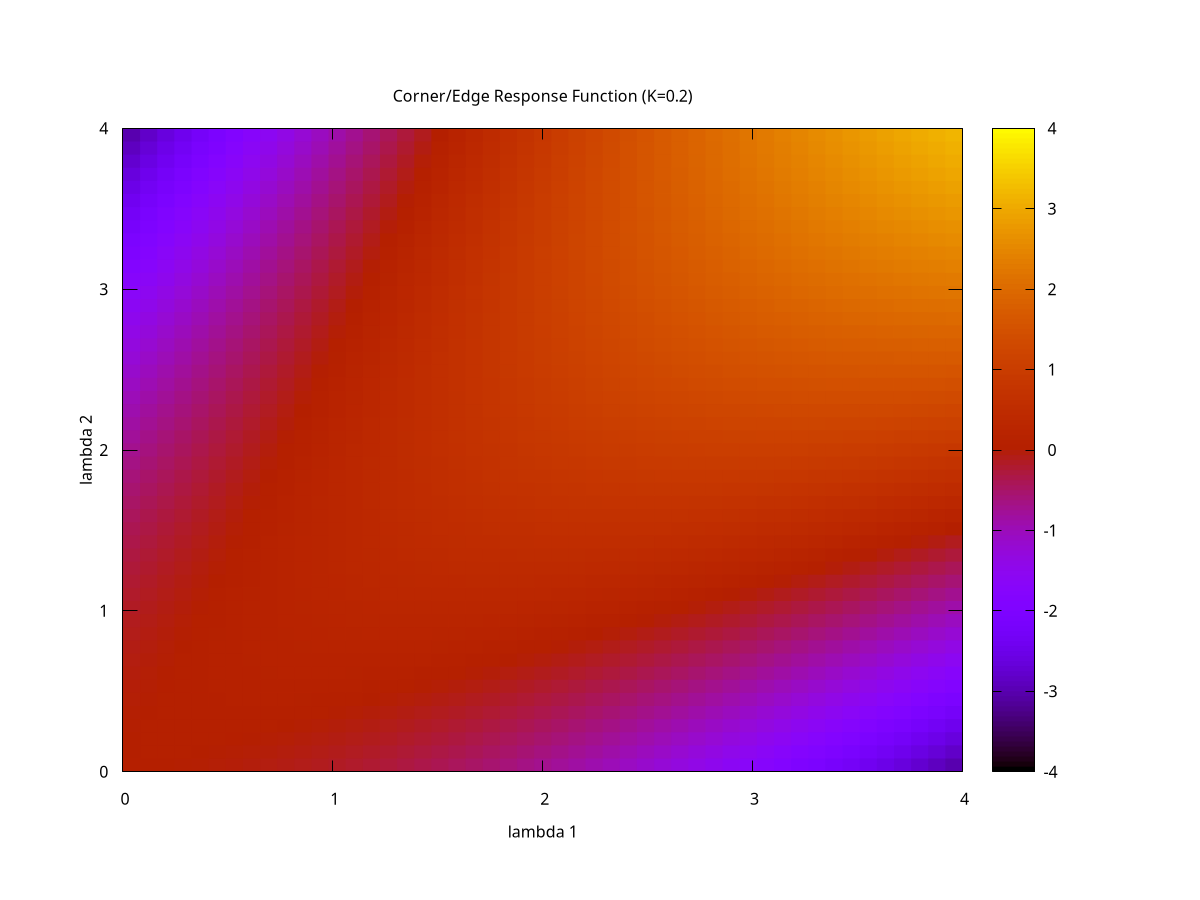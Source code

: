 set terminal postscript eps enhanced color "NimbusSanL-Regu"18 fontfile "uhvr8a.pfb"
set output "harris.eps"
set title "Corner/Edge Response Function (K=0.2)"
set pm3d map
set samples 50
set isosamples 50
set contour base
set cntrparam level incremental -4, 0.5, 4
set style data lines
set style line 1 lc rgb "black" lt 1 lw 3
set style increment user
unset clabel
set xtics 1.0
set ytics 1.0
set cbtics 1.0
set xlabel "lambda 1"
set ylabel "lambda 2"
K=0.2
splot [0:4] [0:4] x*y-K*(x+y)**2 notitle
#pause -1 "Hit return to continue"
